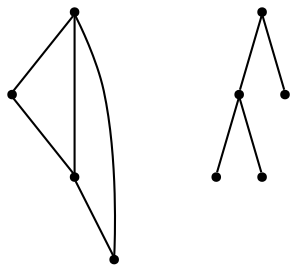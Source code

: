 graph {
  node [shape=point,comment="{\"directed\":false,\"doi\":\"10.4230/LIPIcs.GD.2024.30\",\"figure\":\"2 (1)\"}"]

  v0 [pos="1103.208075408474,1409.8294848370656"]
  v1 [pos="1103.208075408474,1543.171636220258"]
  v2 [pos="969.8379132394313,1543.188294324937"]
  v3 [pos="1036.5480033737304,1509.833046507954"]
  v4 [pos="1036.5480033737304,1443.1640053940284"]
  v5 [pos="1036.5480033737304,1376.494964280103"]
  v6 [pos="936.5204532922273,1476.498525950991"]
  v7 [pos="1136.5755216573318,1476.498525950991"]
  v8 [pos="969.8379132394313,1409.8294848370656"]

  v0 -- v1 [id="-1",pos="1103.208075408474,1409.8294848370656 1103.208075408474,1543.171636220258 1103.208075408474,1543.171636220258 1103.208075408474,1543.171636220258"]
  v2 -- v0 [id="-2",pos="969.8379132394313,1543.188294324937 1103.208075408474,1409.8294848370656 1103.208075408474,1409.8294848370656 1103.208075408474,1409.8294848370656"]
  v2 -- v8 [id="-3",pos="969.8379132394313,1543.188294324937 969.8379132394313,1409.8294848370656 969.8379132394313,1409.8294848370656 969.8379132394313,1409.8294848370656"]
  v8 -- v0 [id="-4",pos="969.8379132394313,1409.8294848370656 1103.208075408474,1409.8294848370656 1103.208075408474,1409.8294848370656 1103.208075408474,1409.8294848370656"]
  v3 -- v4 [id="-5",pos="1036.5480033737304,1509.833046507954 1036.5480033737304,1443.1640053940284 1036.5480033737304,1443.1640053940284 1036.5480033737304,1443.1640053940284"]
  v3 -- v7 [id="-6",pos="1036.5480033737304,1509.833046507954 1136.5755216573318,1476.498525950991 1136.5755216573318,1476.498525950991 1136.5755216573318,1476.498525950991"]
  v4 -- v6 [id="-7",pos="1036.5480033737304,1443.1640053940284 936.5204532922273,1476.498525950991 936.5204532922273,1476.498525950991 936.5204532922273,1476.498525950991"]
  v4 -- v5 [id="-8",pos="1036.5480033737304,1443.1640053940284 1036.5480033737304,1376.494964280103 1036.5480033737304,1376.494964280103 1036.5480033737304,1376.494964280103"]
  v1 -- v2 [id="-10",pos="1103.208075408474,1543.171636220258 969.8379132394313,1543.188294324937 969.8379132394313,1543.188294324937 969.8379132394313,1543.188294324937"]
}